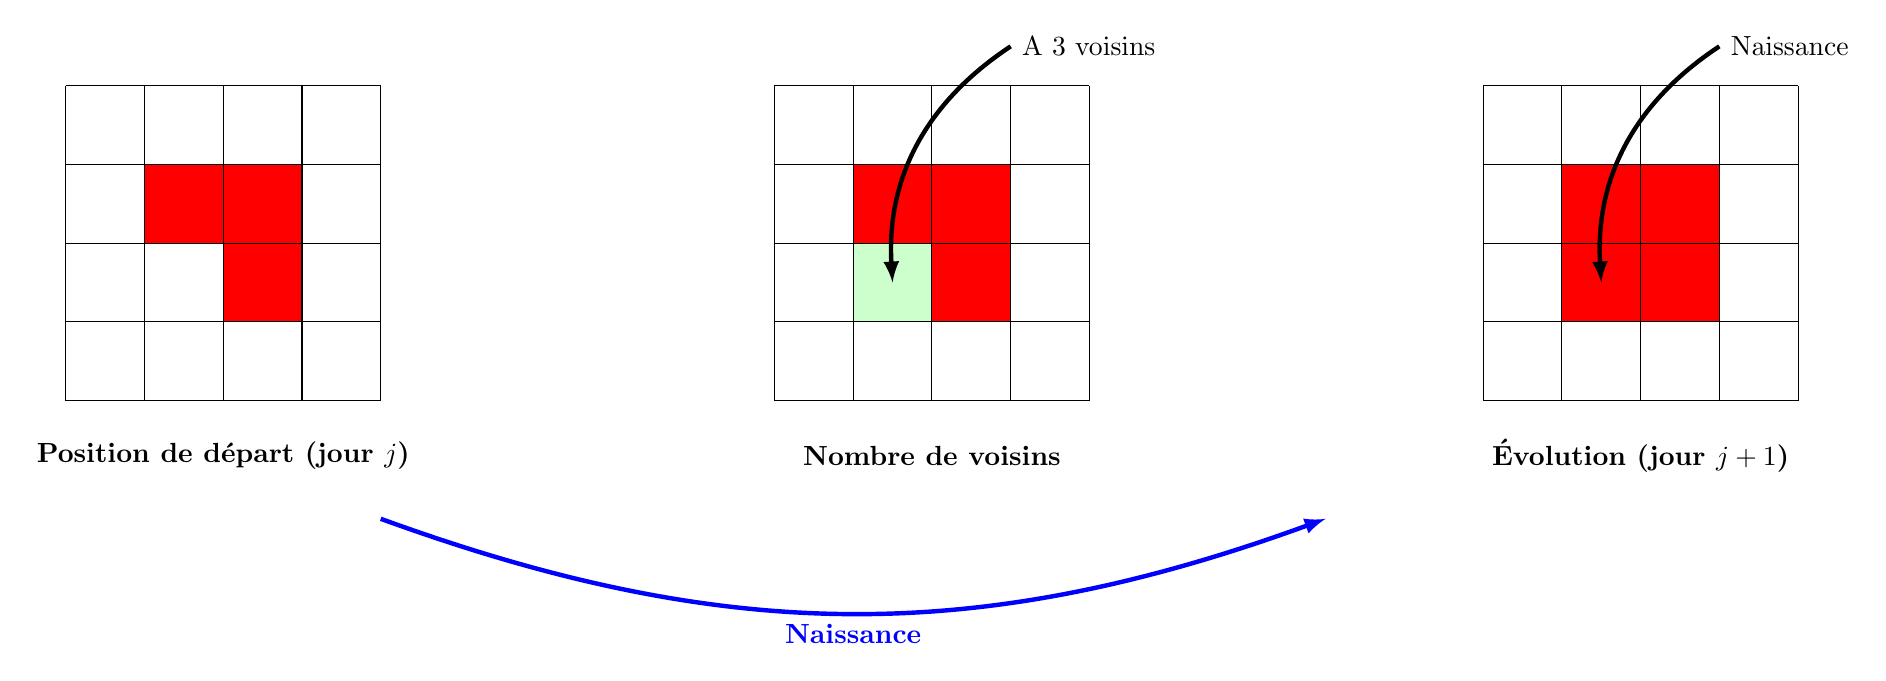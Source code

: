 \begin{tikzpicture}



% Jeu de la vie - Naissance
\fill[red] (2,1) rectangle ++(1,1);
\fill[red] (2,2) rectangle ++(1,1);
\fill[red] (1,2) rectangle ++(1,1);

\draw (0,0) grid ++(4,4);

\node at (2,-0.7) {\bf Position de d\'epart (jour $j$)};


% Jeu de la vie - Voisin
\begin{scope}[xshift=9cm]
\fill[red] (2,1) rectangle ++(1,1);
\fill[red] (2,2) rectangle ++(1,1);
\fill[red] (1,2) rectangle ++(1,1);

\fill[green!20] (1,1) rectangle ++(1,1);

\draw (0,0) grid ++(4,4);

\draw[<-,>=latex,ultra thick]   (1.5,1.5)  to[bend left] (3,4.5) node[right] {A $3$ voisins};


\node at (2,-0.7) {\bf Nombre de voisins};
\end{scope}

% Jeu de la vie - Evolution
\begin{scope}[xshift=18cm]
\fill[red] (2,1) rectangle ++(1,1);
\fill[red] (2,2) rectangle ++(1,1);
\fill[red] (1,2) rectangle ++(1,1);

\fill[red] (1,1) rectangle ++(1,1);

\draw (0,0) grid ++(4,4);

\draw[<-,>=latex,ultra thick]   (1.5,1.5)  to[bend left] (3,4.5) node[right] {Naissance};


\node at (2,-0.7) {\bf \'Evolution (jour $j+1$)};
\end{scope}

\draw[->,>=latex,ultra thick, blue]   (4,-1.5)  to[bend right=20] node[midway, below] {\bf Naissance} (16,-1.5) ;

\end{tikzpicture}